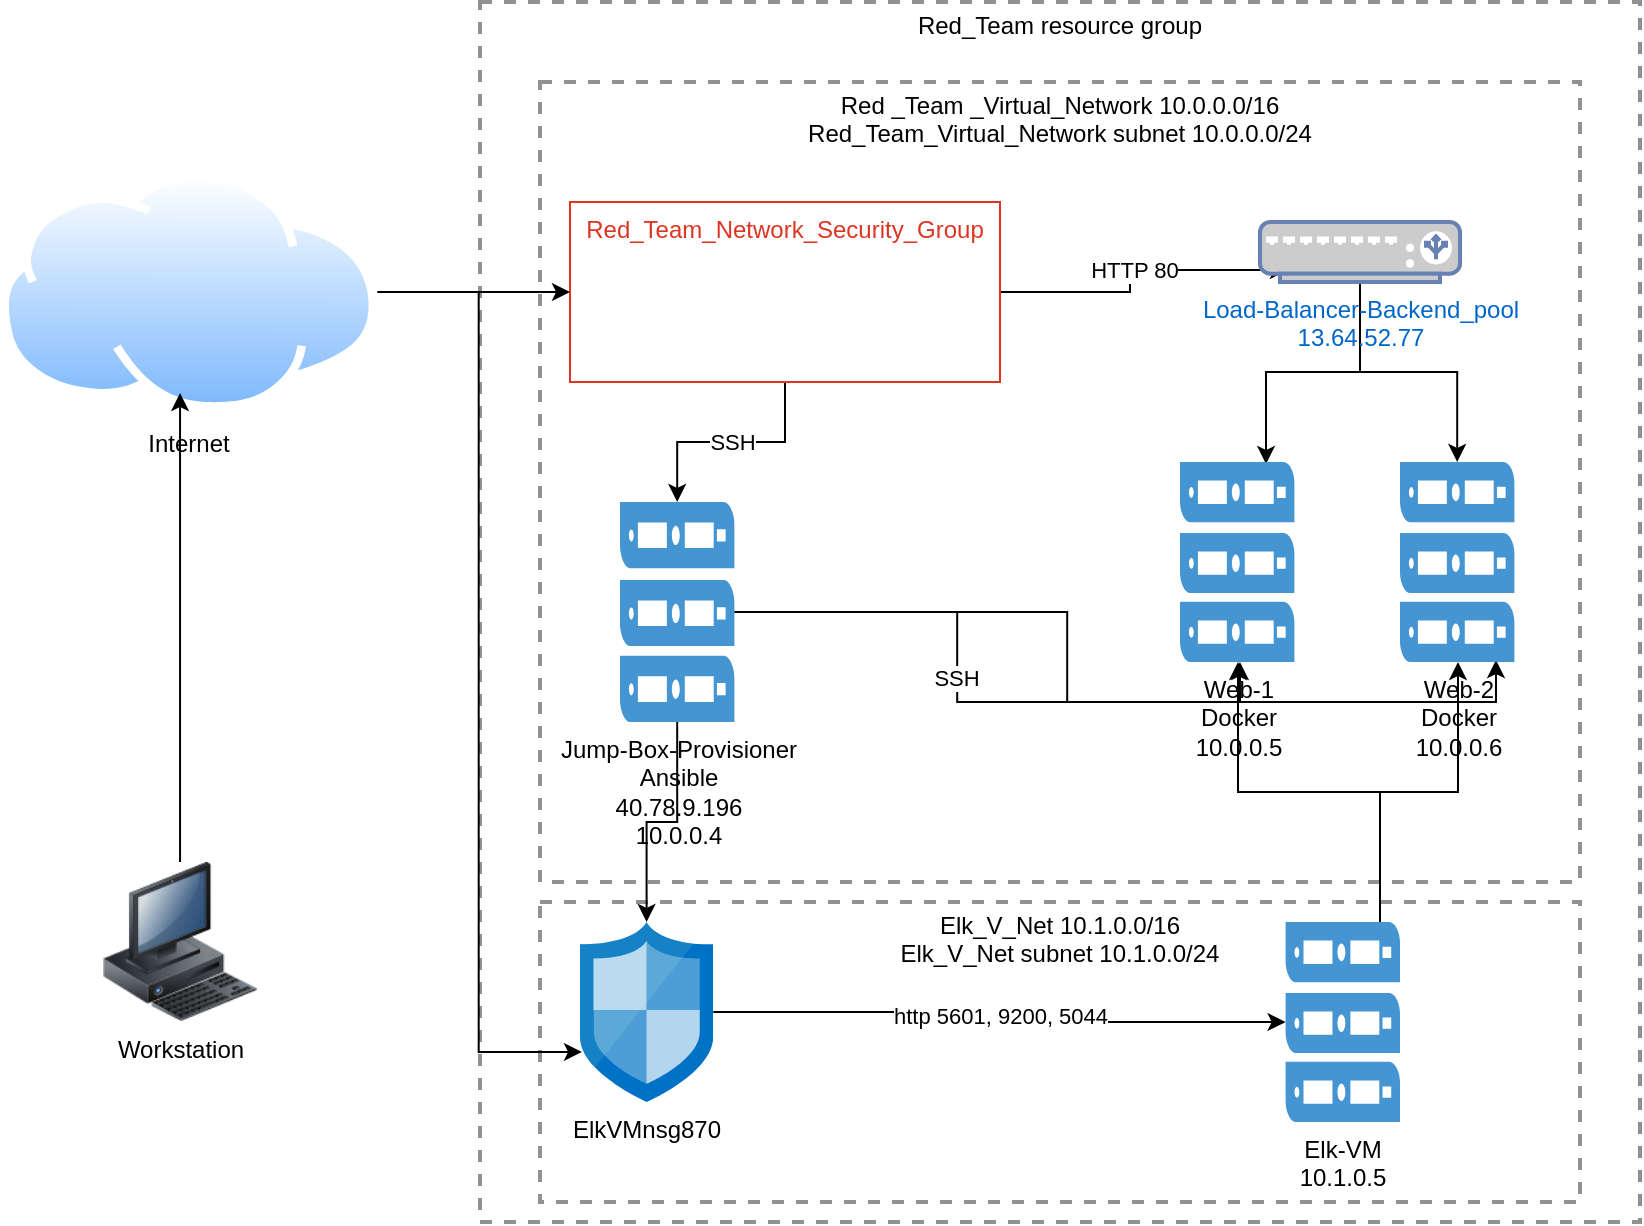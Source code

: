<mxfile version="15.2.1" type="google"><diagram id="7K6q7atdPn8cxzdtCO8u" name="Page-1"><mxGraphModel dx="946" dy="645" grid="1" gridSize="10" guides="1" tooltips="1" connect="1" arrows="1" fold="1" page="1" pageScale="1" pageWidth="850" pageHeight="1100" math="0" shadow="0"><root><mxCell id="0"/><mxCell id="1" parent="0"/><mxCell id="8Z1Z2AFyP_enEGmMP_nJ-1" value="Red_Team resource group" style="fontStyle=0;verticalAlign=top;align=center;spacingTop=-2;fillColor=none;rounded=0;whiteSpace=wrap;html=1;strokeColor=#919191;strokeWidth=2;dashed=1;container=1;collapsible=0;expand=0;recursiveResize=0;" vertex="1" parent="1"><mxGeometry x="250" y="30" width="580" height="610" as="geometry"/></mxCell><mxCell id="8Z1Z2AFyP_enEGmMP_nJ-8" value="Red _Team _Virtual_Network 10.0.0.0/16&lt;br&gt;Red_Team_Virtual_Network subnet 10.0.0.0/24" style="fontStyle=0;verticalAlign=top;align=center;spacingTop=-2;fillColor=none;rounded=0;whiteSpace=wrap;html=1;strokeColor=#919191;strokeWidth=2;dashed=1;container=1;collapsible=0;expand=0;recursiveResize=0;" vertex="1" parent="8Z1Z2AFyP_enEGmMP_nJ-1"><mxGeometry x="30" y="40" width="520" height="400" as="geometry"/></mxCell><mxCell id="8Z1Z2AFyP_enEGmMP_nJ-28" value="SSH" style="edgeStyle=orthogonalEdgeStyle;rounded=0;orthogonalLoop=1;jettySize=auto;html=1;" edge="1" parent="8Z1Z2AFyP_enEGmMP_nJ-8" source="8Z1Z2AFyP_enEGmMP_nJ-10" target="8Z1Z2AFyP_enEGmMP_nJ-14"><mxGeometry relative="1" as="geometry"/></mxCell><mxCell id="8Z1Z2AFyP_enEGmMP_nJ-29" value="HTTP 80" style="edgeStyle=orthogonalEdgeStyle;rounded=0;orthogonalLoop=1;jettySize=auto;html=1;entryX=0.14;entryY=0.8;entryDx=0;entryDy=0;entryPerimeter=0;" edge="1" parent="8Z1Z2AFyP_enEGmMP_nJ-8" source="8Z1Z2AFyP_enEGmMP_nJ-10" target="8Z1Z2AFyP_enEGmMP_nJ-12"><mxGeometry relative="1" as="geometry"/></mxCell><mxCell id="8Z1Z2AFyP_enEGmMP_nJ-10" value="Red_Team_Network_Security_Group" style="fillColor=none;strokeColor=#DD3522;verticalAlign=top;fontStyle=0;fontColor=#DD3522;" vertex="1" parent="8Z1Z2AFyP_enEGmMP_nJ-8"><mxGeometry x="15" y="60" width="215" height="90" as="geometry"/></mxCell><mxCell id="8Z1Z2AFyP_enEGmMP_nJ-30" style="edgeStyle=orthogonalEdgeStyle;rounded=0;orthogonalLoop=1;jettySize=auto;html=1;entryX=0.752;entryY=0.01;entryDx=0;entryDy=0;entryPerimeter=0;" edge="1" parent="8Z1Z2AFyP_enEGmMP_nJ-8" source="8Z1Z2AFyP_enEGmMP_nJ-12" target="8Z1Z2AFyP_enEGmMP_nJ-17"><mxGeometry relative="1" as="geometry"/></mxCell><mxCell id="8Z1Z2AFyP_enEGmMP_nJ-31" style="edgeStyle=orthogonalEdgeStyle;rounded=0;orthogonalLoop=1;jettySize=auto;html=1;" edge="1" parent="8Z1Z2AFyP_enEGmMP_nJ-8" source="8Z1Z2AFyP_enEGmMP_nJ-12" target="8Z1Z2AFyP_enEGmMP_nJ-18"><mxGeometry relative="1" as="geometry"/></mxCell><mxCell id="8Z1Z2AFyP_enEGmMP_nJ-12" value="Load-Balancer-Backend_pool&lt;br&gt;13.64.52.77" style="fontColor=#0066CC;verticalAlign=top;verticalLabelPosition=bottom;labelPosition=center;align=center;html=1;outlineConnect=0;fillColor=#CCCCCC;strokeColor=#6881B3;gradientColor=none;gradientDirection=north;strokeWidth=2;shape=mxgraph.networks.load_balancer;" vertex="1" parent="8Z1Z2AFyP_enEGmMP_nJ-8"><mxGeometry x="360" y="70" width="100" height="30" as="geometry"/></mxCell><mxCell id="8Z1Z2AFyP_enEGmMP_nJ-32" style="edgeStyle=orthogonalEdgeStyle;rounded=0;orthogonalLoop=1;jettySize=auto;html=1;entryX=0.524;entryY=1;entryDx=0;entryDy=0;entryPerimeter=0;" edge="1" parent="8Z1Z2AFyP_enEGmMP_nJ-8" source="8Z1Z2AFyP_enEGmMP_nJ-14" target="8Z1Z2AFyP_enEGmMP_nJ-17"><mxGeometry relative="1" as="geometry"/></mxCell><mxCell id="8Z1Z2AFyP_enEGmMP_nJ-35" value="SSH" style="edgeLabel;html=1;align=center;verticalAlign=middle;resizable=0;points=[];" vertex="1" connectable="0" parent="8Z1Z2AFyP_enEGmMP_nJ-32"><mxGeometry x="-0.091" y="-1" relative="1" as="geometry"><mxPoint as="offset"/></mxGeometry></mxCell><mxCell id="8Z1Z2AFyP_enEGmMP_nJ-34" style="edgeStyle=orthogonalEdgeStyle;rounded=0;orthogonalLoop=1;jettySize=auto;html=1;entryX=0.839;entryY=0.99;entryDx=0;entryDy=0;entryPerimeter=0;" edge="1" parent="8Z1Z2AFyP_enEGmMP_nJ-8" source="8Z1Z2AFyP_enEGmMP_nJ-14" target="8Z1Z2AFyP_enEGmMP_nJ-18"><mxGeometry relative="1" as="geometry"/></mxCell><mxCell id="8Z1Z2AFyP_enEGmMP_nJ-14" value="Jump-Box-Provisioner&lt;br&gt;Ansible&lt;br&gt;40.78.9.196&lt;br&gt;10.0.0.4" style="pointerEvents=1;shadow=0;dashed=0;html=1;strokeColor=none;fillColor=#4495D1;labelPosition=center;verticalLabelPosition=bottom;verticalAlign=top;align=center;outlineConnect=0;shape=mxgraph.veeam.server_stack;" vertex="1" parent="8Z1Z2AFyP_enEGmMP_nJ-8"><mxGeometry x="40" y="210" width="57.2" height="110" as="geometry"/></mxCell><mxCell id="8Z1Z2AFyP_enEGmMP_nJ-17" value="Web-1&lt;br&gt;Docker&lt;br&gt;10.0.0.5" style="pointerEvents=1;shadow=0;dashed=0;html=1;strokeColor=none;fillColor=#4495D1;labelPosition=center;verticalLabelPosition=bottom;verticalAlign=top;align=center;outlineConnect=0;shape=mxgraph.veeam.server_stack;" vertex="1" parent="8Z1Z2AFyP_enEGmMP_nJ-8"><mxGeometry x="320" y="190" width="57.2" height="100" as="geometry"/></mxCell><mxCell id="8Z1Z2AFyP_enEGmMP_nJ-18" value="Web-2&lt;br&gt;Docker&lt;br&gt;10.0.0.6" style="pointerEvents=1;shadow=0;dashed=0;html=1;strokeColor=none;fillColor=#4495D1;labelPosition=center;verticalLabelPosition=bottom;verticalAlign=top;align=center;outlineConnect=0;shape=mxgraph.veeam.server_stack;" vertex="1" parent="8Z1Z2AFyP_enEGmMP_nJ-8"><mxGeometry x="430" y="190" width="57.2" height="100" as="geometry"/></mxCell><mxCell id="8Z1Z2AFyP_enEGmMP_nJ-21" value="Elk_V_Net 10.1.0.0/16&lt;br&gt;Elk_V_Net subnet 10.1.0.0/24" style="fontStyle=0;verticalAlign=top;align=center;spacingTop=-2;fillColor=none;rounded=0;whiteSpace=wrap;html=1;strokeColor=#919191;strokeWidth=2;dashed=1;container=1;collapsible=0;expand=0;recursiveResize=0;" vertex="1" parent="8Z1Z2AFyP_enEGmMP_nJ-1"><mxGeometry x="30" y="450" width="520" height="150" as="geometry"/></mxCell><mxCell id="8Z1Z2AFyP_enEGmMP_nJ-37" value="http 5601, 9200, 5044" style="edgeStyle=orthogonalEdgeStyle;rounded=0;orthogonalLoop=1;jettySize=auto;html=1;" edge="1" parent="8Z1Z2AFyP_enEGmMP_nJ-21" source="8Z1Z2AFyP_enEGmMP_nJ-22" target="8Z1Z2AFyP_enEGmMP_nJ-23"><mxGeometry relative="1" as="geometry"/></mxCell><mxCell id="8Z1Z2AFyP_enEGmMP_nJ-22" value="ElkVMnsg870&lt;br&gt;" style="sketch=0;aspect=fixed;html=1;points=[];align=center;image;fontSize=12;image=img/lib/mscae/Network_Security_Groups_Classic.svg;" vertex="1" parent="8Z1Z2AFyP_enEGmMP_nJ-21"><mxGeometry x="20" y="10" width="66.6" height="90" as="geometry"/></mxCell><mxCell id="8Z1Z2AFyP_enEGmMP_nJ-23" value="Elk-VM&lt;br&gt;10.1.0.5" style="pointerEvents=1;shadow=0;dashed=0;html=1;strokeColor=none;fillColor=#4495D1;labelPosition=center;verticalLabelPosition=bottom;verticalAlign=top;align=center;outlineConnect=0;shape=mxgraph.veeam.server_stack;" vertex="1" parent="8Z1Z2AFyP_enEGmMP_nJ-21"><mxGeometry x="372.8" y="10" width="57.2" height="100" as="geometry"/></mxCell><mxCell id="8Z1Z2AFyP_enEGmMP_nJ-36" value="" style="edgeStyle=orthogonalEdgeStyle;rounded=0;orthogonalLoop=1;jettySize=auto;html=1;" edge="1" parent="8Z1Z2AFyP_enEGmMP_nJ-1" source="8Z1Z2AFyP_enEGmMP_nJ-14" target="8Z1Z2AFyP_enEGmMP_nJ-22"><mxGeometry relative="1" as="geometry"/></mxCell><mxCell id="8Z1Z2AFyP_enEGmMP_nJ-38" style="edgeStyle=orthogonalEdgeStyle;rounded=0;orthogonalLoop=1;jettySize=auto;html=1;" edge="1" parent="8Z1Z2AFyP_enEGmMP_nJ-1" source="8Z1Z2AFyP_enEGmMP_nJ-23" target="8Z1Z2AFyP_enEGmMP_nJ-17"><mxGeometry relative="1" as="geometry"><Array as="points"><mxPoint x="450" y="395"/><mxPoint x="379" y="395"/></Array></mxGeometry></mxCell><mxCell id="8Z1Z2AFyP_enEGmMP_nJ-39" style="edgeStyle=orthogonalEdgeStyle;rounded=0;orthogonalLoop=1;jettySize=auto;html=1;" edge="1" parent="8Z1Z2AFyP_enEGmMP_nJ-1" source="8Z1Z2AFyP_enEGmMP_nJ-23" target="8Z1Z2AFyP_enEGmMP_nJ-18"><mxGeometry relative="1" as="geometry"><Array as="points"><mxPoint x="450" y="395"/><mxPoint x="489" y="395"/></Array></mxGeometry></mxCell><mxCell id="8Z1Z2AFyP_enEGmMP_nJ-27" style="edgeStyle=orthogonalEdgeStyle;rounded=0;orthogonalLoop=1;jettySize=auto;html=1;" edge="1" parent="1" source="8Z1Z2AFyP_enEGmMP_nJ-24" target="8Z1Z2AFyP_enEGmMP_nJ-10"><mxGeometry relative="1" as="geometry"/></mxCell><mxCell id="8Z1Z2AFyP_enEGmMP_nJ-40" style="edgeStyle=orthogonalEdgeStyle;rounded=0;orthogonalLoop=1;jettySize=auto;html=1;entryX=0.015;entryY=0.722;entryDx=0;entryDy=0;entryPerimeter=0;" edge="1" parent="1" source="8Z1Z2AFyP_enEGmMP_nJ-24" target="8Z1Z2AFyP_enEGmMP_nJ-22"><mxGeometry relative="1" as="geometry"/></mxCell><mxCell id="8Z1Z2AFyP_enEGmMP_nJ-24" value="Internet" style="aspect=fixed;perimeter=ellipsePerimeter;html=1;align=center;shadow=0;dashed=0;spacingTop=3;image;image=img/lib/active_directory/internet_cloud.svg;" vertex="1" parent="1"><mxGeometry x="10" y="115.55" width="188.73" height="118.9" as="geometry"/></mxCell><mxCell id="8Z1Z2AFyP_enEGmMP_nJ-26" style="edgeStyle=orthogonalEdgeStyle;rounded=0;orthogonalLoop=1;jettySize=auto;html=1;entryX=0.477;entryY=0.925;entryDx=0;entryDy=0;entryPerimeter=0;" edge="1" parent="1" source="8Z1Z2AFyP_enEGmMP_nJ-25" target="8Z1Z2AFyP_enEGmMP_nJ-24"><mxGeometry relative="1" as="geometry"/></mxCell><mxCell id="8Z1Z2AFyP_enEGmMP_nJ-25" value="Workstation" style="image;html=1;image=img/lib/clip_art/computers/Workstation_128x128.png" vertex="1" parent="1"><mxGeometry x="60" y="460" width="80" height="80" as="geometry"/></mxCell></root></mxGraphModel></diagram></mxfile>